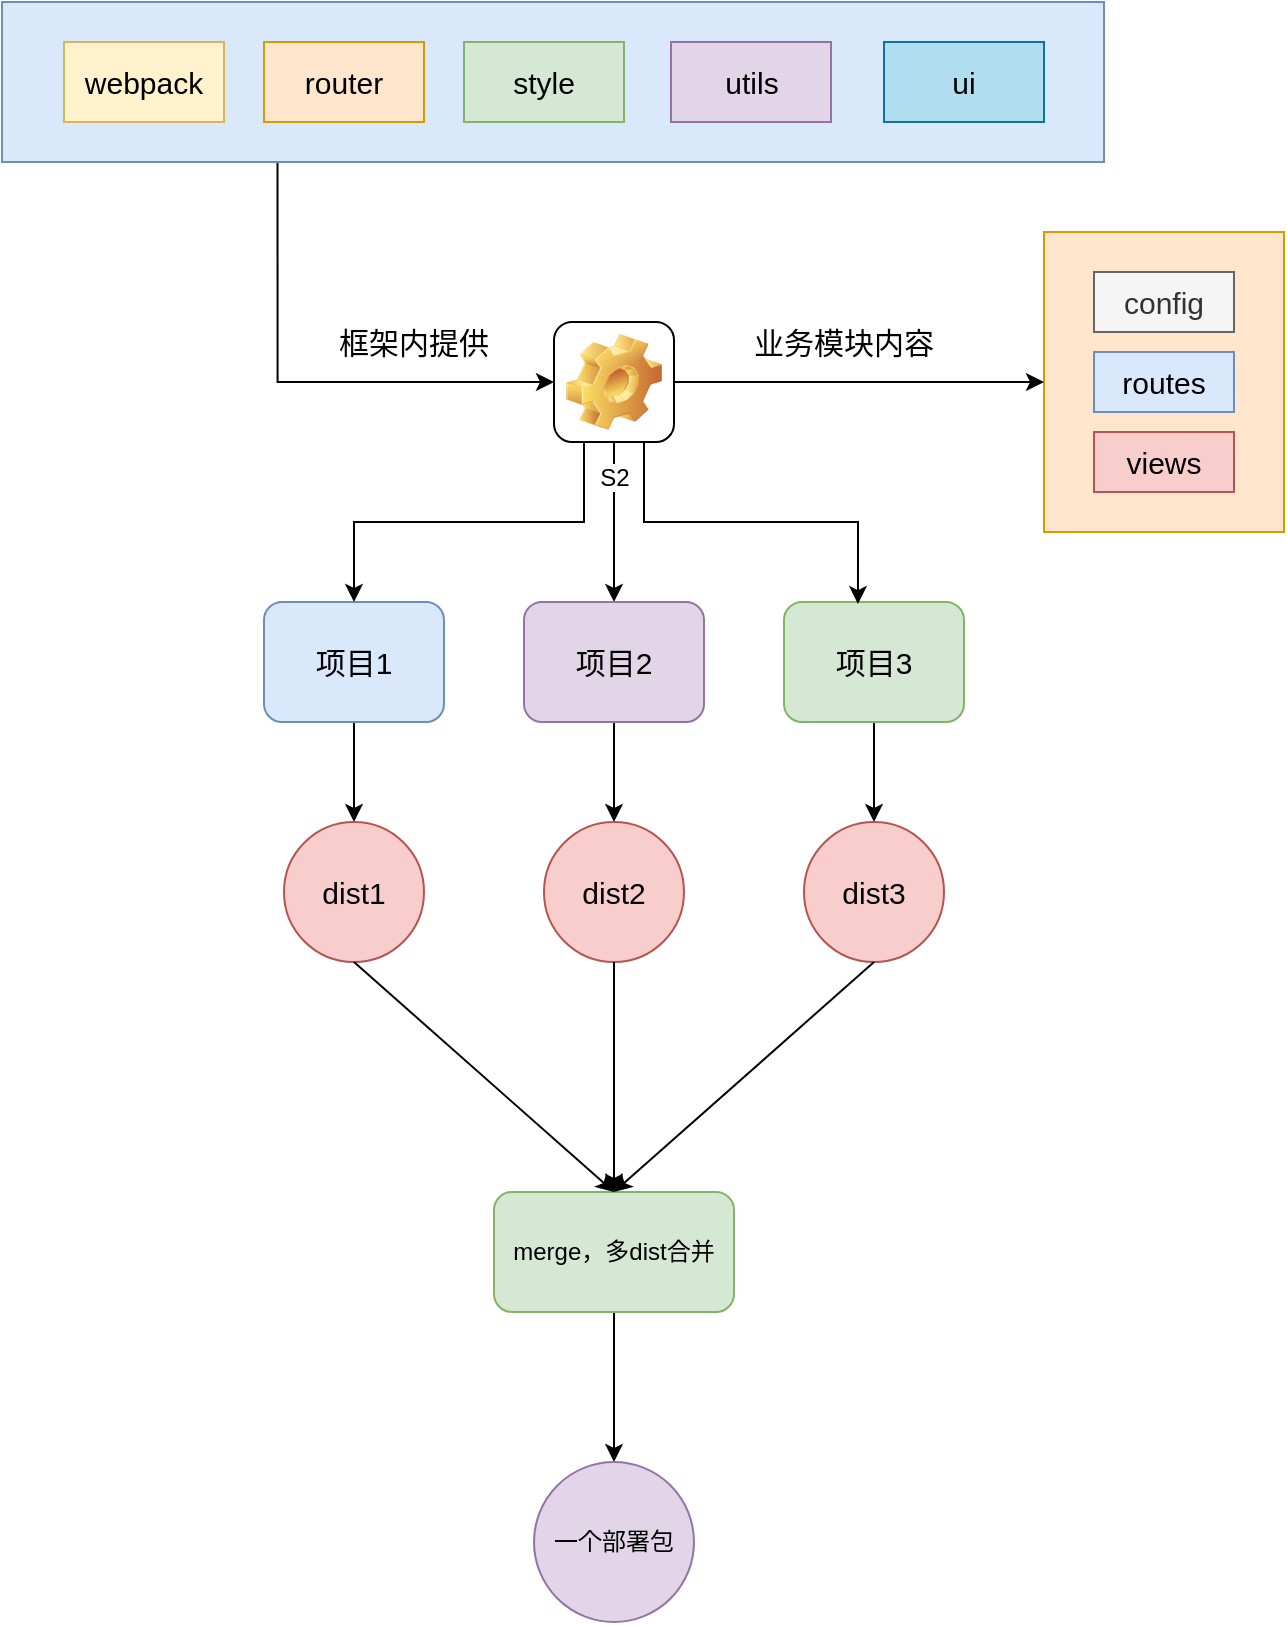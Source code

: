 <mxfile version="13.7.3" type="github">
  <diagram id="ozvp_xt9MLTs1pXutRkt" name="Page-1">
    <mxGraphModel dx="1422" dy="1931" grid="1" gridSize="10" guides="1" tooltips="1" connect="1" arrows="1" fold="1" page="1" pageScale="1" pageWidth="827" pageHeight="1169" math="0" shadow="0">
      <root>
        <mxCell id="0" />
        <mxCell id="1" parent="0" />
        <mxCell id="SMZh0m5lQfiZK0LmAoFr-19" style="edgeStyle=orthogonalEdgeStyle;rounded=0;orthogonalLoop=1;jettySize=auto;html=1;exitX=0.5;exitY=1;exitDx=0;exitDy=0;entryX=0.5;entryY=0;entryDx=0;entryDy=0;" parent="1" source="SMZh0m5lQfiZK0LmAoFr-2" target="SMZh0m5lQfiZK0LmAoFr-15" edge="1">
          <mxGeometry relative="1" as="geometry" />
        </mxCell>
        <mxCell id="SMZh0m5lQfiZK0LmAoFr-2" value="&lt;span style=&quot;font-size: 15px&quot;&gt;项目1&lt;/span&gt;" style="rounded=1;whiteSpace=wrap;html=1;fillColor=#dae8fc;strokeColor=#6c8ebf;" parent="1" vertex="1">
          <mxGeometry x="210" y="260" width="90" height="60" as="geometry" />
        </mxCell>
        <mxCell id="SMZh0m5lQfiZK0LmAoFr-21" style="edgeStyle=orthogonalEdgeStyle;rounded=0;orthogonalLoop=1;jettySize=auto;html=1;exitX=0.5;exitY=1;exitDx=0;exitDy=0;entryX=0.5;entryY=0;entryDx=0;entryDy=0;" parent="1" source="SMZh0m5lQfiZK0LmAoFr-3" target="SMZh0m5lQfiZK0LmAoFr-17" edge="1">
          <mxGeometry relative="1" as="geometry" />
        </mxCell>
        <mxCell id="SMZh0m5lQfiZK0LmAoFr-3" value="&lt;span style=&quot;font-size: 15px&quot;&gt;项目3&lt;/span&gt;" style="rounded=1;whiteSpace=wrap;html=1;fillColor=#d5e8d4;strokeColor=#82b366;" parent="1" vertex="1">
          <mxGeometry x="470" y="260" width="90" height="60" as="geometry" />
        </mxCell>
        <mxCell id="SMZh0m5lQfiZK0LmAoFr-8" style="edgeStyle=orthogonalEdgeStyle;rounded=0;orthogonalLoop=1;jettySize=auto;html=1;exitX=0.25;exitY=1;exitDx=0;exitDy=0;" parent="1" source="SMZh0m5lQfiZK0LmAoFr-4" target="SMZh0m5lQfiZK0LmAoFr-2" edge="1">
          <mxGeometry relative="1" as="geometry" />
        </mxCell>
        <mxCell id="SMZh0m5lQfiZK0LmAoFr-9" style="edgeStyle=orthogonalEdgeStyle;rounded=0;orthogonalLoop=1;jettySize=auto;html=1;exitX=0.5;exitY=1;exitDx=0;exitDy=0;" parent="1" source="SMZh0m5lQfiZK0LmAoFr-4" target="SMZh0m5lQfiZK0LmAoFr-7" edge="1">
          <mxGeometry relative="1" as="geometry" />
        </mxCell>
        <mxCell id="SMZh0m5lQfiZK0LmAoFr-10" style="edgeStyle=orthogonalEdgeStyle;rounded=0;orthogonalLoop=1;jettySize=auto;html=1;exitX=0.75;exitY=1;exitDx=0;exitDy=0;entryX=0.411;entryY=0.017;entryDx=0;entryDy=0;entryPerimeter=0;" parent="1" source="SMZh0m5lQfiZK0LmAoFr-4" target="SMZh0m5lQfiZK0LmAoFr-3" edge="1">
          <mxGeometry relative="1" as="geometry" />
        </mxCell>
        <mxCell id="SMZh0m5lQfiZK0LmAoFr-4" value="S2" style="icon;html=1;image=img/clipart/Gear_128x128.png" parent="1" vertex="1">
          <mxGeometry x="355" y="120" width="60" height="60" as="geometry" />
        </mxCell>
        <mxCell id="SMZh0m5lQfiZK0LmAoFr-20" style="edgeStyle=orthogonalEdgeStyle;rounded=0;orthogonalLoop=1;jettySize=auto;html=1;exitX=0.5;exitY=1;exitDx=0;exitDy=0;entryX=0.5;entryY=0;entryDx=0;entryDy=0;" parent="1" source="SMZh0m5lQfiZK0LmAoFr-7" target="SMZh0m5lQfiZK0LmAoFr-16" edge="1">
          <mxGeometry relative="1" as="geometry" />
        </mxCell>
        <mxCell id="SMZh0m5lQfiZK0LmAoFr-7" value="&lt;span style=&quot;font-size: 15px&quot;&gt;项目2&lt;/span&gt;" style="rounded=1;whiteSpace=wrap;html=1;fillColor=#e1d5e7;strokeColor=#9673a6;" parent="1" vertex="1">
          <mxGeometry x="340" y="260" width="90" height="60" as="geometry" />
        </mxCell>
        <mxCell id="SMZh0m5lQfiZK0LmAoFr-15" value="&lt;font style=&quot;font-size: 15px&quot;&gt;dist1&lt;/font&gt;" style="ellipse;whiteSpace=wrap;html=1;aspect=fixed;fillColor=#f8cecc;strokeColor=#b85450;" parent="1" vertex="1">
          <mxGeometry x="220" y="370" width="70" height="70" as="geometry" />
        </mxCell>
        <mxCell id="SMZh0m5lQfiZK0LmAoFr-16" value="&lt;font style=&quot;font-size: 15px&quot;&gt;dist2&lt;/font&gt;" style="ellipse;whiteSpace=wrap;html=1;aspect=fixed;fillColor=#f8cecc;strokeColor=#b85450;" parent="1" vertex="1">
          <mxGeometry x="350" y="370" width="70" height="70" as="geometry" />
        </mxCell>
        <mxCell id="SMZh0m5lQfiZK0LmAoFr-17" value="&lt;font style=&quot;font-size: 15px&quot;&gt;dist3&lt;/font&gt;" style="ellipse;whiteSpace=wrap;html=1;aspect=fixed;fillColor=#f8cecc;strokeColor=#b85450;" parent="1" vertex="1">
          <mxGeometry x="480" y="370" width="70" height="70" as="geometry" />
        </mxCell>
        <mxCell id="SMZh0m5lQfiZK0LmAoFr-28" style="edgeStyle=orthogonalEdgeStyle;rounded=0;orthogonalLoop=1;jettySize=auto;html=1;exitX=0.25;exitY=1;exitDx=0;exitDy=0;entryX=0;entryY=0.5;entryDx=0;entryDy=0;" parent="1" source="LYyuxKMacIJ7PNofsc4J-1" target="SMZh0m5lQfiZK0LmAoFr-4" edge="1">
          <mxGeometry relative="1" as="geometry">
            <mxPoint x="180" y="150" as="sourcePoint" />
          </mxGeometry>
        </mxCell>
        <mxCell id="SMZh0m5lQfiZK0LmAoFr-30" value="" style="group;fillColor=#ffe6cc;strokeColor=#d79b00;" parent="1" vertex="1" connectable="0">
          <mxGeometry x="600" y="75" width="120" height="150" as="geometry" />
        </mxCell>
        <mxCell id="SMZh0m5lQfiZK0LmAoFr-29" value="" style="rounded=0;whiteSpace=wrap;html=1;fillColor=#ffe6cc;strokeColor=#d79b00;" parent="SMZh0m5lQfiZK0LmAoFr-30" vertex="1">
          <mxGeometry width="120" height="150" as="geometry" />
        </mxCell>
        <mxCell id="SMZh0m5lQfiZK0LmAoFr-23" value="&lt;font style=&quot;font-size: 15px&quot;&gt;config&lt;/font&gt;" style="rounded=0;whiteSpace=wrap;html=1;fillColor=#f5f5f5;strokeColor=#666666;fontColor=#333333;" parent="SMZh0m5lQfiZK0LmAoFr-30" vertex="1">
          <mxGeometry x="25" y="20" width="70" height="30" as="geometry" />
        </mxCell>
        <mxCell id="SMZh0m5lQfiZK0LmAoFr-24" value="&lt;font style=&quot;font-size: 15px&quot;&gt;routes&lt;/font&gt;" style="rounded=0;whiteSpace=wrap;html=1;fillColor=#dae8fc;strokeColor=#6c8ebf;" parent="SMZh0m5lQfiZK0LmAoFr-30" vertex="1">
          <mxGeometry x="25" y="60" width="70" height="30" as="geometry" />
        </mxCell>
        <mxCell id="SMZh0m5lQfiZK0LmAoFr-25" value="&lt;font style=&quot;font-size: 15px&quot;&gt;views&lt;/font&gt;" style="rounded=0;whiteSpace=wrap;html=1;fillColor=#f8cecc;strokeColor=#b85450;" parent="SMZh0m5lQfiZK0LmAoFr-30" vertex="1">
          <mxGeometry x="25" y="100" width="70" height="30" as="geometry" />
        </mxCell>
        <mxCell id="SMZh0m5lQfiZK0LmAoFr-31" value="" style="endArrow=classic;html=1;entryX=0;entryY=0.5;entryDx=0;entryDy=0;exitX=1;exitY=0.5;exitDx=0;exitDy=0;" parent="1" source="SMZh0m5lQfiZK0LmAoFr-4" target="SMZh0m5lQfiZK0LmAoFr-29" edge="1">
          <mxGeometry width="50" height="50" relative="1" as="geometry">
            <mxPoint x="510" y="180" as="sourcePoint" />
            <mxPoint x="560" y="130" as="targetPoint" />
          </mxGeometry>
        </mxCell>
        <mxCell id="SMZh0m5lQfiZK0LmAoFr-32" value="&lt;font style=&quot;font-size: 15px&quot;&gt;框架内提供&lt;/font&gt;" style="text;html=1;strokeColor=none;fillColor=none;align=center;verticalAlign=middle;whiteSpace=wrap;rounded=0;" parent="1" vertex="1">
          <mxGeometry x="245" y="120" width="80" height="20" as="geometry" />
        </mxCell>
        <mxCell id="SMZh0m5lQfiZK0LmAoFr-33" value="&lt;font style=&quot;font-size: 15px&quot;&gt;业务模块内容&lt;/font&gt;" style="text;html=1;strokeColor=none;fillColor=none;align=center;verticalAlign=middle;whiteSpace=wrap;rounded=0;" parent="1" vertex="1">
          <mxGeometry x="450" y="120" width="100" height="20" as="geometry" />
        </mxCell>
        <mxCell id="LYyuxKMacIJ7PNofsc4J-14" style="edgeStyle=orthogonalEdgeStyle;rounded=0;orthogonalLoop=1;jettySize=auto;html=1;exitX=0.5;exitY=1;exitDx=0;exitDy=0;" edge="1" parent="1" source="SMZh0m5lQfiZK0LmAoFr-34" target="LYyuxKMacIJ7PNofsc4J-11">
          <mxGeometry relative="1" as="geometry" />
        </mxCell>
        <mxCell id="SMZh0m5lQfiZK0LmAoFr-34" value="merge，多dist合并" style="rounded=1;whiteSpace=wrap;html=1;fillColor=#d5e8d4;strokeColor=#82b366;" parent="1" vertex="1">
          <mxGeometry x="325" y="555" width="120" height="60" as="geometry" />
        </mxCell>
        <mxCell id="SMZh0m5lQfiZK0LmAoFr-35" value="" style="endArrow=classic;html=1;exitX=0.5;exitY=1;exitDx=0;exitDy=0;entryX=0.5;entryY=0;entryDx=0;entryDy=0;" parent="1" source="SMZh0m5lQfiZK0LmAoFr-15" target="SMZh0m5lQfiZK0LmAoFr-34" edge="1">
          <mxGeometry width="50" height="50" relative="1" as="geometry">
            <mxPoint x="230" y="570" as="sourcePoint" />
            <mxPoint x="280" y="520" as="targetPoint" />
          </mxGeometry>
        </mxCell>
        <mxCell id="SMZh0m5lQfiZK0LmAoFr-36" value="" style="endArrow=classic;html=1;entryX=0.5;entryY=0;entryDx=0;entryDy=0;exitX=0.5;exitY=1;exitDx=0;exitDy=0;" parent="1" source="SMZh0m5lQfiZK0LmAoFr-16" target="SMZh0m5lQfiZK0LmAoFr-34" edge="1">
          <mxGeometry width="50" height="50" relative="1" as="geometry">
            <mxPoint x="380" y="490" as="sourcePoint" />
            <mxPoint x="430" y="440" as="targetPoint" />
          </mxGeometry>
        </mxCell>
        <mxCell id="SMZh0m5lQfiZK0LmAoFr-37" value="" style="endArrow=classic;html=1;entryX=0.5;entryY=0;entryDx=0;entryDy=0;exitX=0.5;exitY=1;exitDx=0;exitDy=0;" parent="1" source="SMZh0m5lQfiZK0LmAoFr-17" target="SMZh0m5lQfiZK0LmAoFr-34" edge="1">
          <mxGeometry width="50" height="50" relative="1" as="geometry">
            <mxPoint x="450" y="530" as="sourcePoint" />
            <mxPoint x="500" y="480" as="targetPoint" />
          </mxGeometry>
        </mxCell>
        <mxCell id="LYyuxKMacIJ7PNofsc4J-1" value="" style="rounded=0;whiteSpace=wrap;html=1;fillColor=#dae8fc;strokeColor=#6c8ebf;" vertex="1" parent="1">
          <mxGeometry x="79" y="-40" width="551" height="80" as="geometry" />
        </mxCell>
        <mxCell id="LYyuxKMacIJ7PNofsc4J-2" value="&lt;span style=&quot;font-size: 15px&quot;&gt;webpack&lt;/span&gt;" style="rounded=0;whiteSpace=wrap;html=1;fillColor=#fff2cc;strokeColor=#d6b656;" vertex="1" parent="1">
          <mxGeometry x="110" y="-20" width="80" height="40" as="geometry" />
        </mxCell>
        <mxCell id="LYyuxKMacIJ7PNofsc4J-4" value="&lt;span style=&quot;font-size: 15px&quot;&gt;router&lt;/span&gt;" style="rounded=0;whiteSpace=wrap;html=1;fillColor=#ffe6cc;strokeColor=#d79b00;" vertex="1" parent="1">
          <mxGeometry x="210" y="-20" width="80" height="40" as="geometry" />
        </mxCell>
        <mxCell id="LYyuxKMacIJ7PNofsc4J-5" value="&lt;span style=&quot;font-size: 15px&quot;&gt;style&lt;/span&gt;" style="rounded=0;whiteSpace=wrap;html=1;fillColor=#d5e8d4;strokeColor=#82b366;" vertex="1" parent="1">
          <mxGeometry x="310" y="-20" width="80" height="40" as="geometry" />
        </mxCell>
        <mxCell id="LYyuxKMacIJ7PNofsc4J-6" value="&lt;span style=&quot;font-size: 15px&quot;&gt;utils&lt;/span&gt;" style="rounded=0;whiteSpace=wrap;html=1;fillColor=#e1d5e7;strokeColor=#9673a6;" vertex="1" parent="1">
          <mxGeometry x="413.5" y="-20" width="80" height="40" as="geometry" />
        </mxCell>
        <mxCell id="LYyuxKMacIJ7PNofsc4J-7" value="&lt;span style=&quot;font-size: 15px&quot;&gt;ui&lt;/span&gt;" style="rounded=0;whiteSpace=wrap;html=1;fillColor=#b1ddf0;strokeColor=#10739e;" vertex="1" parent="1">
          <mxGeometry x="520" y="-20" width="80" height="40" as="geometry" />
        </mxCell>
        <mxCell id="LYyuxKMacIJ7PNofsc4J-11" value="一个部署包" style="ellipse;whiteSpace=wrap;html=1;aspect=fixed;fillColor=#e1d5e7;strokeColor=#9673a6;" vertex="1" parent="1">
          <mxGeometry x="345" y="690" width="80" height="80" as="geometry" />
        </mxCell>
      </root>
    </mxGraphModel>
  </diagram>
</mxfile>
